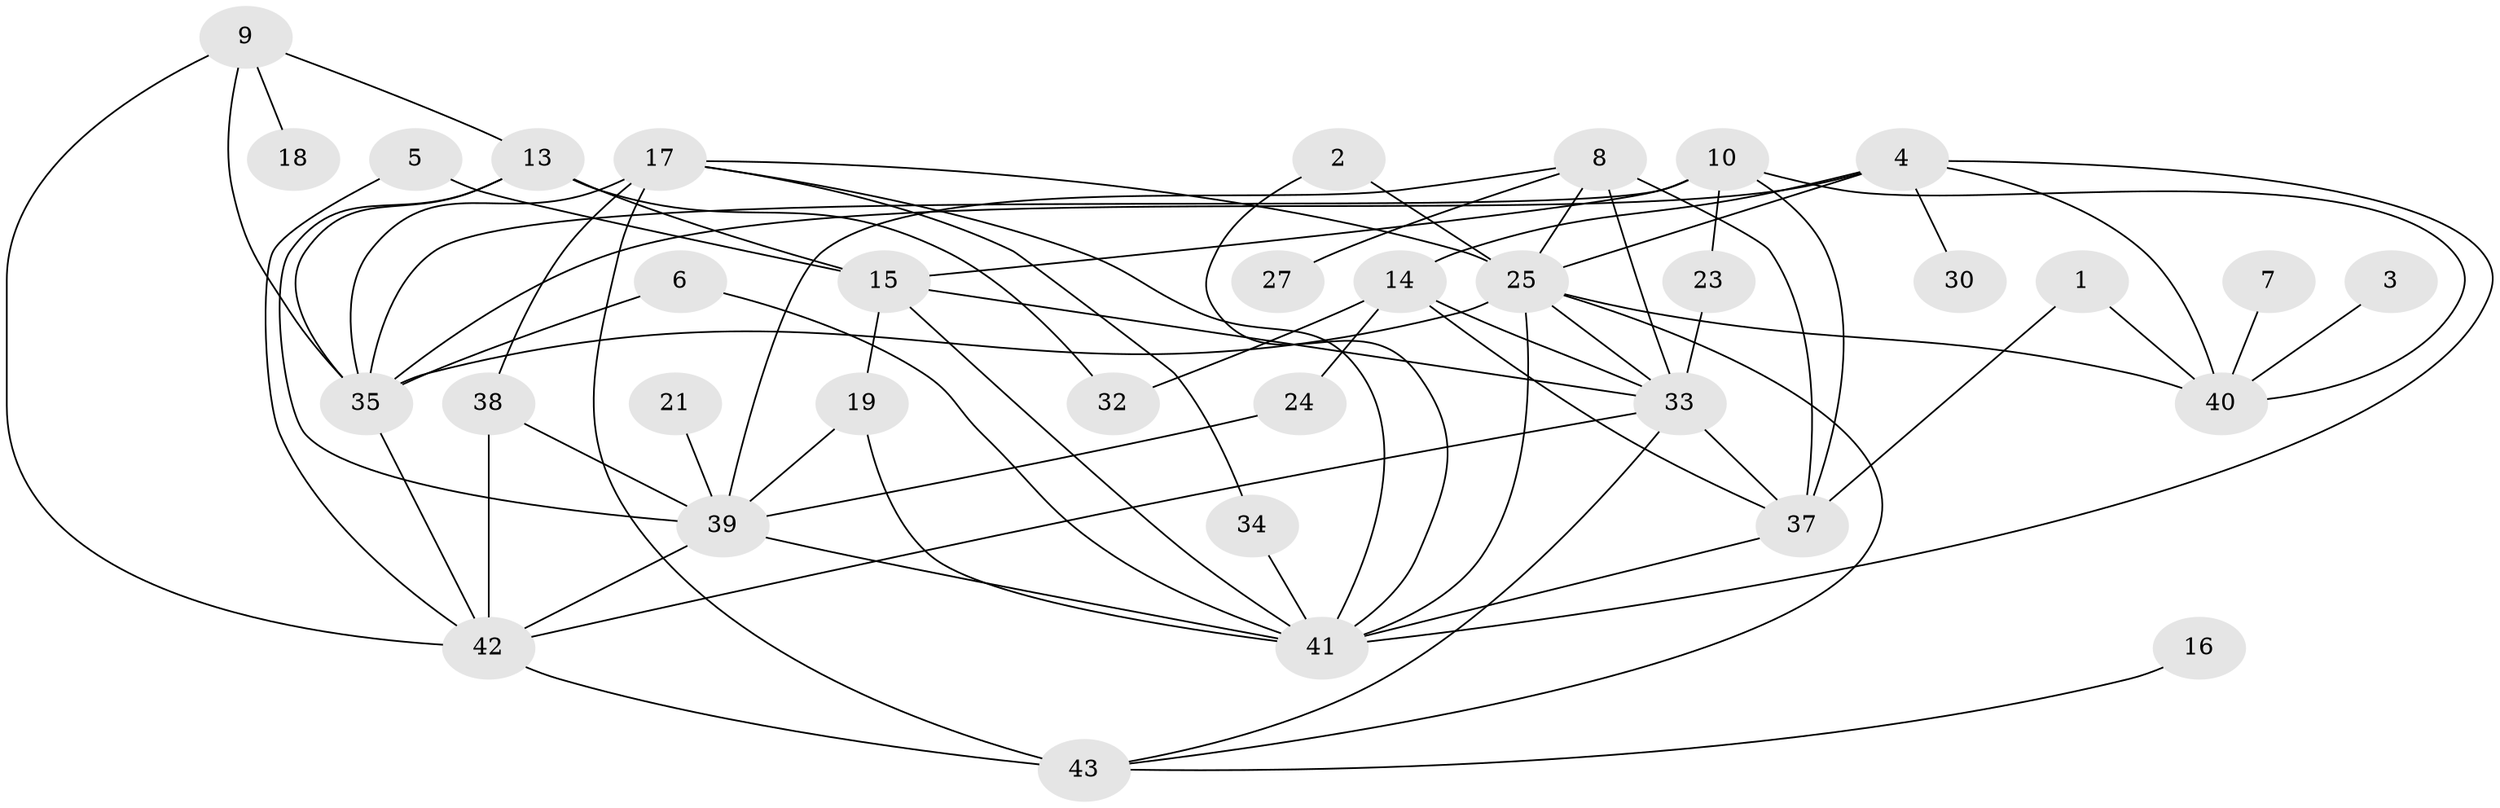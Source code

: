 // original degree distribution, {2: 0.2441860465116279, 3: 0.26744186046511625, 5: 0.08139534883720931, 4: 0.11627906976744186, 1: 0.11627906976744186, 6: 0.06976744186046512, 0: 0.10465116279069768}
// Generated by graph-tools (version 1.1) at 2025/25/03/09/25 03:25:21]
// undirected, 34 vertices, 69 edges
graph export_dot {
graph [start="1"]
  node [color=gray90,style=filled];
  1;
  2;
  3;
  4;
  5;
  6;
  7;
  8;
  9;
  10;
  13;
  14;
  15;
  16;
  17;
  18;
  19;
  21;
  23;
  24;
  25;
  27;
  30;
  32;
  33;
  34;
  35;
  37;
  38;
  39;
  40;
  41;
  42;
  43;
  1 -- 37 [weight=1.0];
  1 -- 40 [weight=1.0];
  2 -- 25 [weight=1.0];
  2 -- 41 [weight=1.0];
  3 -- 40 [weight=1.0];
  4 -- 14 [weight=1.0];
  4 -- 25 [weight=1.0];
  4 -- 30 [weight=1.0];
  4 -- 35 [weight=1.0];
  4 -- 40 [weight=1.0];
  4 -- 41 [weight=1.0];
  5 -- 15 [weight=1.0];
  5 -- 42 [weight=1.0];
  6 -- 35 [weight=1.0];
  6 -- 41 [weight=1.0];
  7 -- 40 [weight=1.0];
  8 -- 25 [weight=1.0];
  8 -- 27 [weight=1.0];
  8 -- 33 [weight=2.0];
  8 -- 37 [weight=2.0];
  8 -- 39 [weight=1.0];
  9 -- 13 [weight=1.0];
  9 -- 18 [weight=1.0];
  9 -- 35 [weight=1.0];
  9 -- 42 [weight=1.0];
  10 -- 15 [weight=1.0];
  10 -- 23 [weight=1.0];
  10 -- 35 [weight=1.0];
  10 -- 37 [weight=1.0];
  10 -- 40 [weight=1.0];
  13 -- 15 [weight=1.0];
  13 -- 32 [weight=1.0];
  13 -- 35 [weight=1.0];
  13 -- 39 [weight=1.0];
  14 -- 24 [weight=1.0];
  14 -- 32 [weight=1.0];
  14 -- 33 [weight=1.0];
  14 -- 37 [weight=1.0];
  15 -- 19 [weight=1.0];
  15 -- 33 [weight=1.0];
  15 -- 41 [weight=1.0];
  16 -- 43 [weight=1.0];
  17 -- 25 [weight=1.0];
  17 -- 34 [weight=1.0];
  17 -- 35 [weight=1.0];
  17 -- 38 [weight=1.0];
  17 -- 41 [weight=1.0];
  17 -- 43 [weight=2.0];
  19 -- 39 [weight=1.0];
  19 -- 41 [weight=1.0];
  21 -- 39 [weight=1.0];
  23 -- 33 [weight=1.0];
  24 -- 39 [weight=1.0];
  25 -- 33 [weight=1.0];
  25 -- 35 [weight=1.0];
  25 -- 40 [weight=1.0];
  25 -- 41 [weight=1.0];
  25 -- 43 [weight=1.0];
  33 -- 37 [weight=1.0];
  33 -- 42 [weight=1.0];
  33 -- 43 [weight=1.0];
  34 -- 41 [weight=1.0];
  35 -- 42 [weight=1.0];
  37 -- 41 [weight=1.0];
  38 -- 39 [weight=1.0];
  38 -- 42 [weight=2.0];
  39 -- 41 [weight=1.0];
  39 -- 42 [weight=1.0];
  42 -- 43 [weight=1.0];
}
